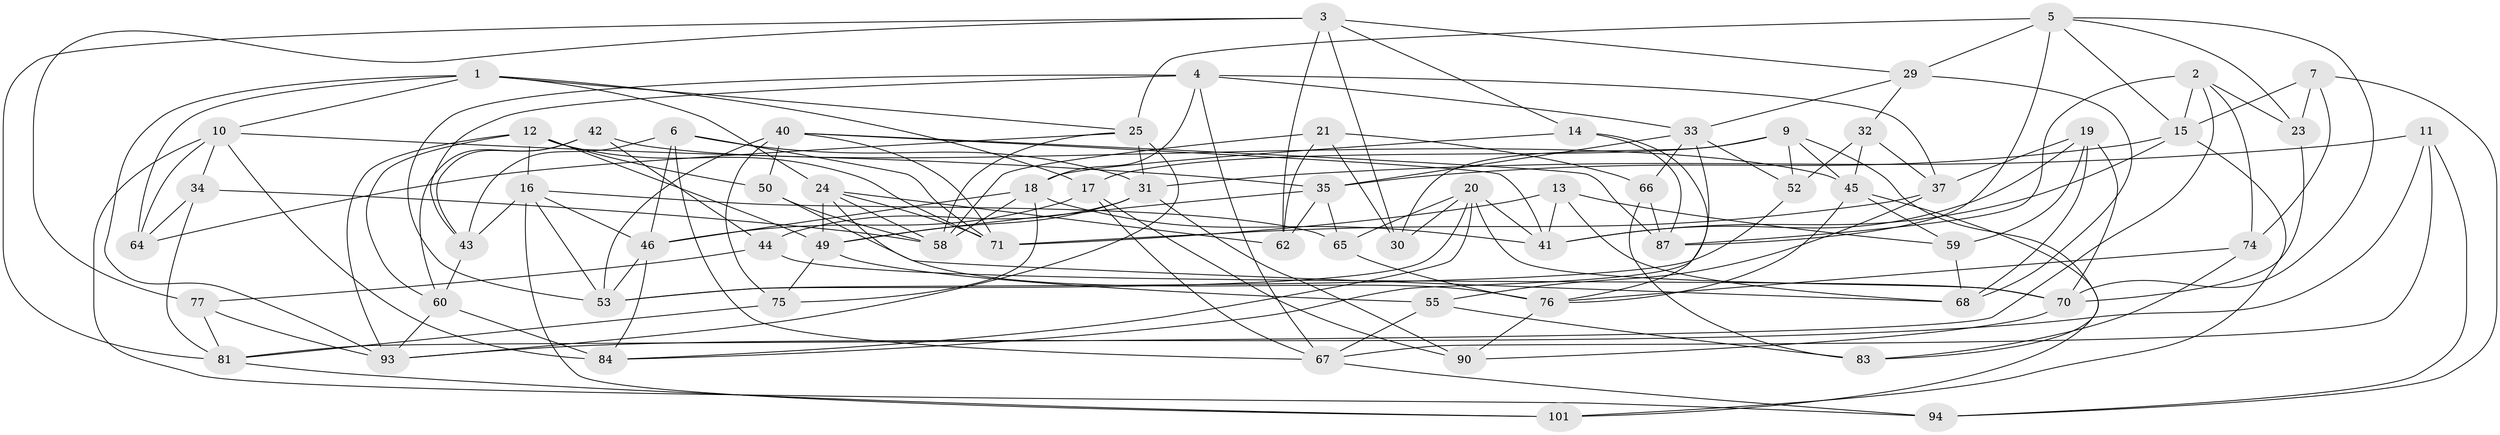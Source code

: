 // original degree distribution, {4: 1.0}
// Generated by graph-tools (version 1.1) at 2025/42/03/06/25 10:42:18]
// undirected, 66 vertices, 166 edges
graph export_dot {
graph [start="1"]
  node [color=gray90,style=filled];
  1 [super="+27"];
  2 [super="+47"];
  3 [super="+89"];
  4 [super="+103"];
  5 [super="+28"];
  6 [super="+8"];
  7;
  9 [super="+72"];
  10 [super="+22"];
  11;
  12 [super="+38"];
  13;
  14;
  15 [super="+26"];
  16 [super="+57"];
  17 [super="+36"];
  18 [super="+61"];
  19 [super="+86"];
  20 [super="+92"];
  21;
  23;
  24 [super="+91"];
  25 [super="+82"];
  29 [super="+102"];
  30;
  31 [super="+51"];
  32;
  33 [super="+95"];
  34;
  35 [super="+39"];
  37 [super="+56"];
  40 [super="+73"];
  41 [super="+54"];
  42;
  43 [super="+80"];
  44;
  45 [super="+48"];
  46 [super="+100"];
  49 [super="+63"];
  50;
  52;
  53 [super="+105"];
  55;
  58 [super="+69"];
  59;
  60 [super="+96"];
  62;
  64;
  65;
  66;
  67 [super="+78"];
  68 [super="+88"];
  70 [super="+106"];
  71 [super="+79"];
  74;
  75;
  76 [super="+98"];
  77;
  81 [super="+104"];
  83;
  84 [super="+85"];
  87 [super="+99"];
  90;
  93 [super="+97"];
  94;
  101;
  1 -- 10;
  1 -- 64;
  1 -- 25;
  1 -- 17;
  1 -- 93;
  1 -- 24;
  2 -- 74;
  2 -- 87 [weight=2];
  2 -- 15;
  2 -- 23;
  2 -- 81;
  3 -- 81;
  3 -- 62;
  3 -- 29;
  3 -- 77;
  3 -- 14;
  3 -- 30;
  4 -- 37;
  4 -- 53;
  4 -- 18;
  4 -- 33;
  4 -- 67;
  4 -- 43;
  5 -- 15;
  5 -- 70;
  5 -- 25;
  5 -- 29;
  5 -- 87;
  5 -- 23;
  6 -- 31;
  6 -- 43 [weight=2];
  6 -- 67;
  6 -- 46;
  6 -- 71;
  7 -- 74;
  7 -- 23;
  7 -- 15;
  7 -- 94;
  9 -- 17 [weight=2];
  9 -- 83;
  9 -- 30;
  9 -- 45;
  9 -- 52;
  10 -- 64;
  10 -- 94;
  10 -- 35;
  10 -- 34;
  10 -- 84;
  11 -- 67;
  11 -- 93;
  11 -- 94;
  11 -- 31;
  12 -- 93;
  12 -- 16;
  12 -- 60;
  12 -- 49;
  12 -- 50;
  12 -- 71;
  13 -- 41;
  13 -- 59;
  13 -- 68;
  13 -- 71;
  14 -- 18;
  14 -- 87;
  14 -- 76;
  15 -- 101;
  15 -- 41;
  15 -- 35;
  16 -- 46;
  16 -- 43;
  16 -- 65;
  16 -- 101;
  16 -- 53;
  17 -- 90;
  17 -- 67;
  17 -- 46;
  18 -- 75;
  18 -- 58;
  18 -- 46;
  18 -- 41;
  19 -- 37 [weight=2];
  19 -- 59;
  19 -- 68;
  19 -- 70;
  19 -- 41;
  20 -- 53;
  20 -- 65;
  20 -- 70;
  20 -- 30;
  20 -- 41;
  20 -- 84;
  21 -- 30;
  21 -- 62;
  21 -- 66;
  21 -- 58;
  23 -- 70;
  24 -- 49;
  24 -- 58;
  24 -- 71;
  24 -- 76;
  24 -- 62;
  25 -- 93;
  25 -- 64;
  25 -- 31;
  25 -- 58;
  29 -- 32;
  29 -- 68 [weight=2];
  29 -- 33;
  31 -- 49;
  31 -- 90;
  31 -- 44;
  32 -- 52;
  32 -- 37;
  32 -- 45;
  33 -- 52;
  33 -- 66;
  33 -- 84;
  33 -- 35;
  34 -- 58;
  34 -- 64;
  34 -- 81;
  35 -- 65;
  35 -- 62;
  35 -- 49;
  37 -- 55;
  37 -- 71;
  40 -- 41;
  40 -- 50;
  40 -- 75;
  40 -- 87;
  40 -- 53;
  40 -- 71;
  42 -- 43;
  42 -- 44;
  42 -- 60;
  42 -- 45;
  43 -- 60;
  44 -- 77;
  44 -- 70;
  45 -- 101;
  45 -- 76;
  45 -- 59;
  46 -- 53;
  46 -- 84;
  49 -- 75;
  49 -- 55;
  50 -- 68;
  50 -- 58;
  52 -- 53;
  55 -- 83;
  55 -- 67;
  59 -- 68;
  60 -- 84 [weight=2];
  60 -- 93;
  65 -- 76;
  66 -- 83;
  66 -- 87;
  67 -- 94;
  70 -- 90;
  74 -- 76;
  74 -- 83;
  75 -- 81;
  76 -- 90;
  77 -- 81;
  77 -- 93;
  81 -- 101;
}
